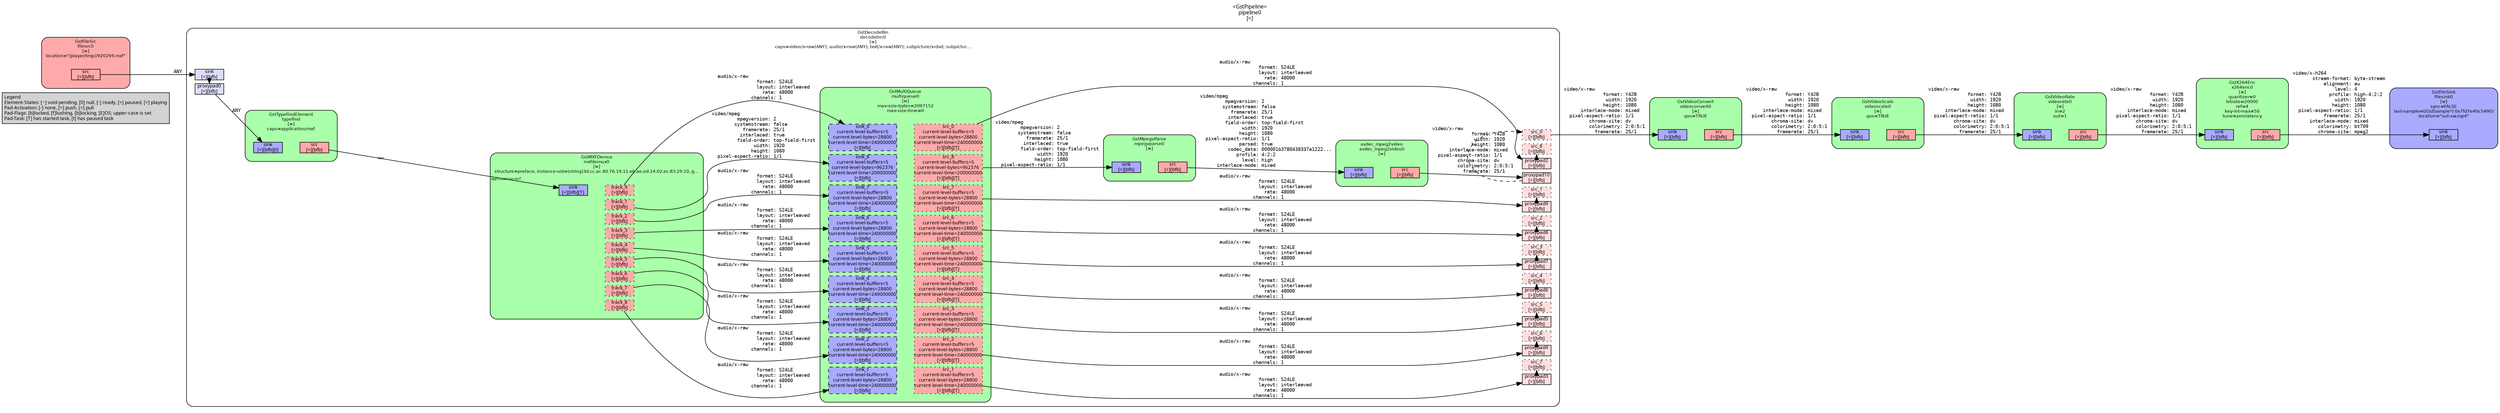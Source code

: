 digraph pipeline {
  rankdir=LR;
  fontname="sans";
  fontsize="10";
  labelloc=t;
  nodesep=.1;
  ranksep=.2;
  label="<GstPipeline>\npipeline0\n[=]";
  node [style="filled,rounded", shape=box, fontsize="9", fontname="sans", margin="0.0,0.0"];
  edge [labelfontsize="6", fontsize="9", fontname="monospace"];
  
  legend [
    pos="0,0!",
    margin="0.05,0.05",
    style="filled",
    label="Legend\lElement-States: [~] void-pending, [0] null, [-] ready, [=] paused, [>] playing\lPad-Activation: [-] none, [>] push, [<] pull\lPad-Flags: [b]locked, [f]lushing, [b]locking, [E]OS; upper-case is set\lPad-Task: [T] has started task, [t] has paused task\l",
  ];
  subgraph cluster_filesink0_0x5634f24ad290 {
    fontname="Bitstream Vera Sans";
    fontsize="8";
    style="filled,rounded";
    color=black;
    label="GstFileSink\nfilesink0\n[=]\nsync=FALSE\nlast-sample=((GstSample*) 0x7fd7e40c5490)\nlocation=\"out-sw.mp4\"";
    subgraph cluster_filesink0_0x5634f24ad290_sink {
      label="";
      style="invis";
      filesink0_0x5634f24ad290_sink_0x5634f2479b50 [color=black, fillcolor="#aaaaff", label="sink\n[>][bfb]", height="0.2", style="filled,solid"];
    }

    fillcolor="#aaaaff";
  }

  subgraph cluster_x264enc0_0x5634f24a9930 {
    fontname="Bitstream Vera Sans";
    fontsize="8";
    style="filled,rounded";
    color=black;
    label="GstX264Enc\nx264enc0\n[=]\nquantizer=0\nbitrate=20000\nref=4\nkey-int-max=50\ntune=zerolatency";
    subgraph cluster_x264enc0_0x5634f24a9930_sink {
      label="";
      style="invis";
      x264enc0_0x5634f24a9930_sink_0x5634f24796b0 [color=black, fillcolor="#aaaaff", label="sink\n[>][bfb]", height="0.2", style="filled,solid"];
    }

    subgraph cluster_x264enc0_0x5634f24a9930_src {
      label="";
      style="invis";
      x264enc0_0x5634f24a9930_src_0x5634f2479900 [color=black, fillcolor="#ffaaaa", label="src\n[>][bfb]", height="0.2", style="filled,solid"];
    }

    x264enc0_0x5634f24a9930_sink_0x5634f24796b0 -> x264enc0_0x5634f24a9930_src_0x5634f2479900 [style="invis"];
    fillcolor="#aaffaa";
  }

  x264enc0_0x5634f24a9930_src_0x5634f2479900 -> filesink0_0x5634f24ad290_sink_0x5634f2479b50 [label="video/x-h264\l       stream-format: byte-stream\l           alignment: au\l               level: 4\l             profile: high-4:2:2\l               width: 1920\l              height: 1080\l  pixel-aspect-ratio: 1/1\l           framerate: 25/1\l      interlace-mode: mixed\l         colorimetry: bt709\l         chroma-site: mpeg2\l"]
  subgraph cluster_videorate0_0x5634f24a32a0 {
    fontname="Bitstream Vera Sans";
    fontsize="8";
    style="filled,rounded";
    color=black;
    label="GstVideoRate\nvideorate0\n[=]\nin=2\nout=1";
    subgraph cluster_videorate0_0x5634f24a32a0_sink {
      label="";
      style="invis";
      videorate0_0x5634f24a32a0_sink_0x5634f2479210 [color=black, fillcolor="#aaaaff", label="sink\n[>][bfb]", height="0.2", style="filled,solid"];
    }

    subgraph cluster_videorate0_0x5634f24a32a0_src {
      label="";
      style="invis";
      videorate0_0x5634f24a32a0_src_0x5634f2479460 [color=black, fillcolor="#ffaaaa", label="src\n[>][bfb]", height="0.2", style="filled,solid"];
    }

    videorate0_0x5634f24a32a0_sink_0x5634f2479210 -> videorate0_0x5634f24a32a0_src_0x5634f2479460 [style="invis"];
    fillcolor="#aaffaa";
  }

  videorate0_0x5634f24a32a0_src_0x5634f2479460 -> x264enc0_0x5634f24a9930_sink_0x5634f24796b0 [label="video/x-raw\l              format: Y42B\l               width: 1920\l              height: 1080\l      interlace-mode: mixed\l  pixel-aspect-ratio: 1/1\l         chroma-site: dv\l         colorimetry: 2:0:5:1\l           framerate: 25/1\l"]
  subgraph cluster_videoscale0_0x5634f24a0a30 {
    fontname="Bitstream Vera Sans";
    fontsize="8";
    style="filled,rounded";
    color=black;
    label="GstVideoScale\nvideoscale0\n[=]\nqos=TRUE";
    subgraph cluster_videoscale0_0x5634f24a0a30_sink {
      label="";
      style="invis";
      videoscale0_0x5634f24a0a30_sink_0x5634f2478d70 [color=black, fillcolor="#aaaaff", label="sink\n[>][bfb]", height="0.2", style="filled,solid"];
    }

    subgraph cluster_videoscale0_0x5634f24a0a30_src {
      label="";
      style="invis";
      videoscale0_0x5634f24a0a30_src_0x5634f2478fc0 [color=black, fillcolor="#ffaaaa", label="src\n[>][bfb]", height="0.2", style="filled,solid"];
    }

    videoscale0_0x5634f24a0a30_sink_0x5634f2478d70 -> videoscale0_0x5634f24a0a30_src_0x5634f2478fc0 [style="invis"];
    fillcolor="#aaffaa";
  }

  videoscale0_0x5634f24a0a30_src_0x5634f2478fc0 -> videorate0_0x5634f24a32a0_sink_0x5634f2479210 [label="video/x-raw\l              format: Y42B\l               width: 1920\l              height: 1080\l      interlace-mode: mixed\l  pixel-aspect-ratio: 1/1\l         chroma-site: dv\l         colorimetry: 2:0:5:1\l           framerate: 25/1\l"]
  subgraph cluster_videoconvert0_0x5634f24991d0 {
    fontname="Bitstream Vera Sans";
    fontsize="8";
    style="filled,rounded";
    color=black;
    label="GstVideoConvert\nvideoconvert0\n[=]\nqos=TRUE";
    subgraph cluster_videoconvert0_0x5634f24991d0_sink {
      label="";
      style="invis";
      videoconvert0_0x5634f24991d0_sink_0x5634f24788d0 [color=black, fillcolor="#aaaaff", label="sink\n[>][bfb]", height="0.2", style="filled,solid"];
    }

    subgraph cluster_videoconvert0_0x5634f24991d0_src {
      label="";
      style="invis";
      videoconvert0_0x5634f24991d0_src_0x5634f2478b20 [color=black, fillcolor="#ffaaaa", label="src\n[>][bfb]", height="0.2", style="filled,solid"];
    }

    videoconvert0_0x5634f24991d0_sink_0x5634f24788d0 -> videoconvert0_0x5634f24991d0_src_0x5634f2478b20 [style="invis"];
    fillcolor="#aaffaa";
  }

  videoconvert0_0x5634f24991d0_src_0x5634f2478b20 -> videoscale0_0x5634f24a0a30_sink_0x5634f2478d70 [label="video/x-raw\l              format: Y42B\l               width: 1920\l              height: 1080\l      interlace-mode: mixed\l  pixel-aspect-ratio: 1/1\l         chroma-site: dv\l         colorimetry: 2:0:5:1\l           framerate: 25/1\l"]
  subgraph cluster_decodebin0_0x5634f2486120 {
    fontname="Bitstream Vera Sans";
    fontsize="8";
    style="filled,rounded";
    color=black;
    label="GstDecodeBin\ndecodebin0\n[=]\ncaps=video/x-raw(ANY); audio/x-raw(ANY); text/x-raw(ANY); subpicture/x-dvd; subpictur…";
    subgraph cluster_decodebin0_0x5634f2486120_sink {
      label="";
      style="invis";
      _proxypad0_0x5634f2492090 [color=black, fillcolor="#ddddff", label="proxypad0\n[<][bfb]", height="0.2", style="filled,solid"];
    decodebin0_0x5634f2486120_sink_0x5634f248e050 -> _proxypad0_0x5634f2492090 [style=dashed, minlen=0]
      decodebin0_0x5634f2486120_sink_0x5634f248e050 [color=black, fillcolor="#ddddff", label="sink\n[<][bfb]", height="0.2", style="filled,solid"];
    }

    subgraph cluster_decodebin0_0x5634f2486120_src {
      label="";
      style="invis";
      _proxypad10_0x7fd8140b85c0 [color=black, fillcolor="#ffdddd", label="proxypad10\n[>][bfb]", height="0.2", style="filled,solid"];
    _proxypad10_0x7fd8140b85c0 -> decodebin0_0x5634f2486120_src_0_0x7fd8140b6880 [style=dashed, minlen=0]
      decodebin0_0x5634f2486120_src_0_0x7fd8140b6880 [color=black, fillcolor="#ffdddd", label="src_0\n[>][bfb]", height="0.2", style="filled,dotted"];
      _proxypad9_0x7fd8140b8360 [color=black, fillcolor="#ffdddd", label="proxypad9\n[>][bfb]", height="0.2", style="filled,solid"];
    _proxypad9_0x7fd8140b8360 -> decodebin0_0x5634f2486120_src_1_0x7fd8140b65f0 [style=dashed, minlen=0]
      decodebin0_0x5634f2486120_src_1_0x7fd8140b65f0 [color=black, fillcolor="#ffdddd", label="src_1\n[>][bfb]", height="0.2", style="filled,dotted"];
      _proxypad8_0x7fd8140b8100 [color=black, fillcolor="#ffdddd", label="proxypad8\n[>][bfb]", height="0.2", style="filled,solid"];
    _proxypad8_0x7fd8140b8100 -> decodebin0_0x5634f2486120_src_2_0x7fd8140b6360 [style=dashed, minlen=0]
      decodebin0_0x5634f2486120_src_2_0x7fd8140b6360 [color=black, fillcolor="#ffdddd", label="src_2\n[>][bfb]", height="0.2", style="filled,dotted"];
      _proxypad7_0x5634f2493d10 [color=black, fillcolor="#ffdddd", label="proxypad7\n[>][bfb]", height="0.2", style="filled,solid"];
    _proxypad7_0x5634f2493d10 -> decodebin0_0x5634f2486120_src_3_0x7fd8140b60d0 [style=dashed, minlen=0]
      decodebin0_0x5634f2486120_src_3_0x7fd8140b60d0 [color=black, fillcolor="#ffdddd", label="src_3\n[>][bfb]", height="0.2", style="filled,dotted"];
      _proxypad6_0x5634f2493ab0 [color=black, fillcolor="#ffdddd", label="proxypad6\n[>][bfb]", height="0.2", style="filled,solid"];
    _proxypad6_0x5634f2493ab0 -> decodebin0_0x5634f2486120_src_4_0x5634f2487d80 [style=dashed, minlen=0]
      decodebin0_0x5634f2486120_src_4_0x5634f2487d80 [color=black, fillcolor="#ffdddd", label="src_4\n[>][bfb]", height="0.2", style="filled,dotted"];
      _proxypad5_0x5634f2493850 [color=black, fillcolor="#ffdddd", label="proxypad5\n[>][bfb]", height="0.2", style="filled,solid"];
    _proxypad5_0x5634f2493850 -> decodebin0_0x5634f2486120_src_5_0x5634f2487af0 [style=dashed, minlen=0]
      decodebin0_0x5634f2486120_src_5_0x5634f2487af0 [color=black, fillcolor="#ffdddd", label="src_5\n[>][bfb]", height="0.2", style="filled,dotted"];
      _proxypad4_0x5634f24935f0 [color=black, fillcolor="#ffdddd", label="proxypad4\n[>][bfb]", height="0.2", style="filled,solid"];
    _proxypad4_0x5634f24935f0 -> decodebin0_0x5634f2486120_src_6_0x5634f2487860 [style=dashed, minlen=0]
      decodebin0_0x5634f2486120_src_6_0x5634f2487860 [color=black, fillcolor="#ffdddd", label="src_6\n[>][bfb]", height="0.2", style="filled,dotted"];
      _proxypad3_0x5634f2493390 [color=black, fillcolor="#ffdddd", label="proxypad3\n[>][bfb]", height="0.2", style="filled,solid"];
    _proxypad3_0x5634f2493390 -> decodebin0_0x5634f2486120_src_7_0x5634f24875d0 [style=dashed, minlen=0]
      decodebin0_0x5634f2486120_src_7_0x5634f24875d0 [color=black, fillcolor="#ffdddd", label="src_7\n[>][bfb]", height="0.2", style="filled,dotted"];
      _proxypad2_0x5634f2492a10 [color=black, fillcolor="#ffdddd", label="proxypad2\n[>][bfb]", height="0.2", style="filled,solid"];
    _proxypad2_0x5634f2492a10 -> decodebin0_0x5634f2486120_src_8_0x5634f2486b90 [style=dashed, minlen=0]
      decodebin0_0x5634f2486120_src_8_0x5634f2486b90 [color=black, fillcolor="#ffdddd", label="src_8\n[>][bfb]", height="0.2", style="filled,dotted"];
    }

    decodebin0_0x5634f2486120_sink_0x5634f248e050 -> decodebin0_0x5634f2486120_src_0_0x7fd8140b6880 [style="invis"];
    fillcolor="#ffffff";
    subgraph cluster_avdec_mpeg2video0_0x7fd7e40d6450 {
      fontname="Bitstream Vera Sans";
      fontsize="8";
      style="filled,rounded";
      color=black;
      label="avdec_mpeg2video\navdec_mpeg2video0\n[=]";
      subgraph cluster_avdec_mpeg2video0_0x7fd7e40d6450_sink {
        label="";
        style="invis";
        avdec_mpeg2video0_0x7fd7e40d6450_sink_0x7fd8140b37b0 [color=black, fillcolor="#aaaaff", label="sink\n[>][bfb]", height="0.2", style="filled,solid"];
      }

      subgraph cluster_avdec_mpeg2video0_0x7fd7e40d6450_src {
        label="";
        style="invis";
        avdec_mpeg2video0_0x7fd7e40d6450_src_0x7fd8140b3a00 [color=black, fillcolor="#ffaaaa", label="src\n[>][bfb]", height="0.2", style="filled,solid"];
      }

      avdec_mpeg2video0_0x7fd7e40d6450_sink_0x7fd8140b37b0 -> avdec_mpeg2video0_0x7fd7e40d6450_src_0x7fd8140b3a00 [style="invis"];
      fillcolor="#aaffaa";
    }

    avdec_mpeg2video0_0x7fd7e40d6450_src_0x7fd8140b3a00 -> _proxypad10_0x7fd8140b85c0 [label="video/x-raw\l              format: Y42B\l               width: 1920\l              height: 1080\l      interlace-mode: mixed\l  pixel-aspect-ratio: 1/1\l         chroma-site: dv\l         colorimetry: 2:0:5:1\l           framerate: 25/1\l"]
    subgraph cluster_mpegvparse0_0x7fd8140c0d80 {
      fontname="Bitstream Vera Sans";
      fontsize="8";
      style="filled,rounded";
      color=black;
      label="GstMpegvParse\nmpegvparse0\n[=]";
      subgraph cluster_mpegvparse0_0x7fd8140c0d80_sink {
        label="";
        style="invis";
        mpegvparse0_0x7fd8140c0d80_sink_0x7fd8140b3310 [color=black, fillcolor="#aaaaff", label="sink\n[>][bfb]", height="0.2", style="filled,solid"];
      }

      subgraph cluster_mpegvparse0_0x7fd8140c0d80_src {
        label="";
        style="invis";
        mpegvparse0_0x7fd8140c0d80_src_0x7fd8140b3560 [color=black, fillcolor="#ffaaaa", label="src\n[>][bfb]", height="0.2", style="filled,solid"];
      }

      mpegvparse0_0x7fd8140c0d80_sink_0x7fd8140b3310 -> mpegvparse0_0x7fd8140c0d80_src_0x7fd8140b3560 [style="invis"];
      fillcolor="#aaffaa";
    }

    mpegvparse0_0x7fd8140c0d80_src_0x7fd8140b3560 -> avdec_mpeg2video0_0x7fd7e40d6450_sink_0x7fd8140b37b0 [label="video/mpeg\l         mpegversion: 2\l        systemstream: false\l           framerate: 25/1\l          interlaced: true\l         field-order: top-field-first\l               width: 1920\l              height: 1080\l  pixel-aspect-ratio: 1/1\l              parsed: true\l          codec_data: 000001b3780438337a1222...\l             profile: 4:2:2\l               level: high\l      interlace-mode: mixed\l"]
    subgraph cluster_multiqueue0_0x7fd81401d1d0 {
      fontname="Bitstream Vera Sans";
      fontsize="8";
      style="filled,rounded";
      color=black;
      label="GstMultiQueue\nmultiqueue0\n[=]\nmax-size-bytes=2097152\nmax-size-time=0";
      subgraph cluster_multiqueue0_0x7fd81401d1d0_sink {
        label="";
        style="invis";
        multiqueue0_0x7fd81401d1d0_sink_0_0x7fd8180a0760 [color=black, fillcolor="#aaaaff", label="sink_0\ncurrent-level-buffers=5\ncurrent-level-bytes=28800\ncurrent-level-time=240000000\n[>][bfb]", height="0.2", style="filled,dashed"];
        multiqueue0_0x7fd81401d1d0_sink_1_0x7fd8180a0c00 [color=black, fillcolor="#aaaaff", label="sink_1\ncurrent-level-buffers=5\ncurrent-level-bytes=28800\ncurrent-level-time=240000000\n[>][bfb]", height="0.2", style="filled,dashed"];
        multiqueue0_0x7fd81401d1d0_sink_2_0x7fd8180a10a0 [color=black, fillcolor="#aaaaff", label="sink_2\ncurrent-level-buffers=5\ncurrent-level-bytes=28800\ncurrent-level-time=240000000\n[>][bfb]", height="0.2", style="filled,dashed"];
        multiqueue0_0x7fd81401d1d0_sink_3_0x7fd8180a1540 [color=black, fillcolor="#aaaaff", label="sink_3\ncurrent-level-buffers=5\ncurrent-level-bytes=28800\ncurrent-level-time=240000000\n[>][bfb]", height="0.2", style="filled,dashed"];
        multiqueue0_0x7fd81401d1d0_sink_4_0x7fd8180a19e0 [color=black, fillcolor="#aaaaff", label="sink_4\ncurrent-level-buffers=5\ncurrent-level-bytes=28800\ncurrent-level-time=240000000\n[>][bfb]", height="0.2", style="filled,dashed"];
        multiqueue0_0x7fd81401d1d0_sink_5_0x7fd8140b2090 [color=black, fillcolor="#aaaaff", label="sink_5\ncurrent-level-buffers=5\ncurrent-level-bytes=28800\ncurrent-level-time=240000000\n[>][bfb]", height="0.2", style="filled,dashed"];
        multiqueue0_0x7fd81401d1d0_sink_6_0x7fd8140b2530 [color=black, fillcolor="#aaaaff", label="sink_6\ncurrent-level-buffers=5\ncurrent-level-bytes=28800\ncurrent-level-time=240000000\n[>][bfb]", height="0.2", style="filled,dashed"];
        multiqueue0_0x7fd81401d1d0_sink_7_0x7fd8140b29d0 [color=black, fillcolor="#aaaaff", label="sink_7\ncurrent-level-buffers=5\ncurrent-level-bytes=28800\ncurrent-level-time=240000000\n[>][bfb]", height="0.2", style="filled,dashed"];
        multiqueue0_0x7fd81401d1d0_sink_8_0x7fd8140b2e70 [color=black, fillcolor="#aaaaff", label="sink_8\ncurrent-level-buffers=5\ncurrent-level-bytes=962376\ncurrent-level-time=200000000\n[>][bfb]", height="0.2", style="filled,dashed"];
      }

      subgraph cluster_multiqueue0_0x7fd81401d1d0_src {
        label="";
        style="invis";
        multiqueue0_0x7fd81401d1d0_src_0_0x7fd8180a09b0 [color=black, fillcolor="#ffaaaa", label="src_0\ncurrent-level-buffers=5\ncurrent-level-bytes=28800\ncurrent-level-time=240000000\n[>][bfb][T]", height="0.2", style="filled,dotted"];
        multiqueue0_0x7fd81401d1d0_src_1_0x7fd8180a0e50 [color=black, fillcolor="#ffaaaa", label="src_1\ncurrent-level-buffers=5\ncurrent-level-bytes=28800\ncurrent-level-time=240000000\n[>][bfb][T]", height="0.2", style="filled,dotted"];
        multiqueue0_0x7fd81401d1d0_src_2_0x7fd8180a12f0 [color=black, fillcolor="#ffaaaa", label="src_2\ncurrent-level-buffers=5\ncurrent-level-bytes=28800\ncurrent-level-time=240000000\n[>][bfb][T]", height="0.2", style="filled,dotted"];
        multiqueue0_0x7fd81401d1d0_src_3_0x7fd8180a1790 [color=black, fillcolor="#ffaaaa", label="src_3\ncurrent-level-buffers=5\ncurrent-level-bytes=28800\ncurrent-level-time=240000000\n[>][bfb][T]", height="0.2", style="filled,dotted"];
        multiqueue0_0x7fd81401d1d0_src_4_0x7fd8180a1c30 [color=black, fillcolor="#ffaaaa", label="src_4\ncurrent-level-buffers=5\ncurrent-level-bytes=28800\ncurrent-level-time=240000000\n[>][bfb][T]", height="0.2", style="filled,dotted"];
        multiqueue0_0x7fd81401d1d0_src_5_0x7fd8140b22e0 [color=black, fillcolor="#ffaaaa", label="src_5\ncurrent-level-buffers=5\ncurrent-level-bytes=28800\ncurrent-level-time=240000000\n[>][bfb][T]", height="0.2", style="filled,dotted"];
        multiqueue0_0x7fd81401d1d0_src_6_0x7fd8140b2780 [color=black, fillcolor="#ffaaaa", label="src_6\ncurrent-level-buffers=5\ncurrent-level-bytes=28800\ncurrent-level-time=240000000\n[>][bfb][T]", height="0.2", style="filled,dotted"];
        multiqueue0_0x7fd81401d1d0_src_7_0x7fd8140b2c20 [color=black, fillcolor="#ffaaaa", label="src_7\ncurrent-level-buffers=5\ncurrent-level-bytes=28800\ncurrent-level-time=240000000\n[>][bfb][T]", height="0.2", style="filled,dotted"];
        multiqueue0_0x7fd81401d1d0_src_8_0x7fd8140b30c0 [color=black, fillcolor="#ffaaaa", label="src_8\ncurrent-level-buffers=5\ncurrent-level-bytes=962376\ncurrent-level-time=200000000\n[>][bfb][T]", height="0.2", style="filled,dotted"];
      }

      multiqueue0_0x7fd81401d1d0_sink_0_0x7fd8180a0760 -> multiqueue0_0x7fd81401d1d0_src_0_0x7fd8180a09b0 [style="invis"];
      fillcolor="#aaffaa";
    }

    multiqueue0_0x7fd81401d1d0_src_0_0x7fd8180a09b0 -> _proxypad2_0x5634f2492a10 [label="audio/x-raw\l              format: S24LE\l              layout: interleaved\l                rate: 48000\l            channels: 1\l"]
    multiqueue0_0x7fd81401d1d0_src_1_0x7fd8180a0e50 -> _proxypad3_0x5634f2493390 [label="audio/x-raw\l              format: S24LE\l              layout: interleaved\l                rate: 48000\l            channels: 1\l"]
    multiqueue0_0x7fd81401d1d0_src_2_0x7fd8180a12f0 -> _proxypad4_0x5634f24935f0 [label="audio/x-raw\l              format: S24LE\l              layout: interleaved\l                rate: 48000\l            channels: 1\l"]
    multiqueue0_0x7fd81401d1d0_src_3_0x7fd8180a1790 -> _proxypad5_0x5634f2493850 [label="audio/x-raw\l              format: S24LE\l              layout: interleaved\l                rate: 48000\l            channels: 1\l"]
    multiqueue0_0x7fd81401d1d0_src_4_0x7fd8180a1c30 -> _proxypad6_0x5634f2493ab0 [label="audio/x-raw\l              format: S24LE\l              layout: interleaved\l                rate: 48000\l            channels: 1\l"]
    multiqueue0_0x7fd81401d1d0_src_5_0x7fd8140b22e0 -> _proxypad7_0x5634f2493d10 [label="audio/x-raw\l              format: S24LE\l              layout: interleaved\l                rate: 48000\l            channels: 1\l"]
    multiqueue0_0x7fd81401d1d0_src_6_0x7fd8140b2780 -> _proxypad8_0x7fd8140b8100 [label="audio/x-raw\l              format: S24LE\l              layout: interleaved\l                rate: 48000\l            channels: 1\l"]
    multiqueue0_0x7fd81401d1d0_src_7_0x7fd8140b2c20 -> _proxypad9_0x7fd8140b8360 [label="audio/x-raw\l              format: S24LE\l              layout: interleaved\l                rate: 48000\l            channels: 1\l"]
    multiqueue0_0x7fd81401d1d0_src_8_0x7fd8140b30c0 -> mpegvparse0_0x7fd8140c0d80_sink_0x7fd8140b3310 [label="video/mpeg\l         mpegversion: 2\l        systemstream: false\l           framerate: 25/1\l          interlaced: true\l         field-order: top-field-first\l               width: 1920\l              height: 1080\l  pixel-aspect-ratio: 1/1\l"]
    subgraph cluster_mxfdemux0_0x5634f2486dd0 {
      fontname="Bitstream Vera Sans";
      fontsize="8";
      style="filled,rounded";
      color=black;
      label="GstMXFDemux\nmxfdemux0\n[=]\nstructure=preface, instance-uid=(string)3d.cc.ac.40.76.19.11.eb.ae.ed.14.02.ec.83.29.10, g…";
      subgraph cluster_mxfdemux0_0x5634f2486dd0_sink {
        label="";
        style="invis";
        mxfdemux0_0x5634f2486dd0_sink_0x5634f2479da0 [color=black, fillcolor="#aaaaff", label="sink\n[<][bfb][T]", height="0.2", style="filled,solid"];
      }

      subgraph cluster_mxfdemux0_0x5634f2486dd0_src {
        label="";
        style="invis";
        mxfdemux0_0x5634f2486dd0_track_9_0x7fd81404d820 [color=black, fillcolor="#ffaaaa", label="track_9\n[>][bfb]", height="0.2", style="filled,dotted"];
        mxfdemux0_0x5634f2486dd0_track_8_0x7fd81404d530 [color=black, fillcolor="#ffaaaa", label="track_8\n[>][bfb]", height="0.2", style="filled,dotted"];
        mxfdemux0_0x5634f2486dd0_track_7_0x7fd81404d240 [color=black, fillcolor="#ffaaaa", label="track_7\n[>][bfb]", height="0.2", style="filled,dotted"];
        mxfdemux0_0x5634f2486dd0_track_6_0x7fd81404cf50 [color=black, fillcolor="#ffaaaa", label="track_6\n[>][bfb]", height="0.2", style="filled,dotted"];
        mxfdemux0_0x5634f2486dd0_track_5_0x7fd81404cc60 [color=black, fillcolor="#ffaaaa", label="track_5\n[>][bfb]", height="0.2", style="filled,dotted"];
        mxfdemux0_0x5634f2486dd0_track_4_0x7fd81404c970 [color=black, fillcolor="#ffaaaa", label="track_4\n[>][bfb]", height="0.2", style="filled,dotted"];
        mxfdemux0_0x5634f2486dd0_track_3_0x7fd81404c680 [color=black, fillcolor="#ffaaaa", label="track_3\n[>][bfb]", height="0.2", style="filled,dotted"];
        mxfdemux0_0x5634f2486dd0_track_2_0x7fd81404c390 [color=black, fillcolor="#ffaaaa", label="track_2\n[>][bfb]", height="0.2", style="filled,dotted"];
        mxfdemux0_0x5634f2486dd0_track_1_0x7fd81404c0a0 [color=black, fillcolor="#ffaaaa", label="track_1\n[>][bfb]", height="0.2", style="filled,dotted"];
      }

      mxfdemux0_0x5634f2486dd0_sink_0x5634f2479da0 -> mxfdemux0_0x5634f2486dd0_track_9_0x7fd81404d820 [style="invis"];
      fillcolor="#aaffaa";
    }

    mxfdemux0_0x5634f2486dd0_track_9_0x7fd81404d820 -> multiqueue0_0x7fd81401d1d0_sink_0_0x7fd8180a0760 [label="audio/x-raw\l              format: S24LE\l              layout: interleaved\l                rate: 48000\l            channels: 1\l"]
    mxfdemux0_0x5634f2486dd0_track_8_0x7fd81404d530 -> multiqueue0_0x7fd81401d1d0_sink_1_0x7fd8180a0c00 [label="audio/x-raw\l              format: S24LE\l              layout: interleaved\l                rate: 48000\l            channels: 1\l"]
    mxfdemux0_0x5634f2486dd0_track_7_0x7fd81404d240 -> multiqueue0_0x7fd81401d1d0_sink_2_0x7fd8180a10a0 [label="audio/x-raw\l              format: S24LE\l              layout: interleaved\l                rate: 48000\l            channels: 1\l"]
    mxfdemux0_0x5634f2486dd0_track_6_0x7fd81404cf50 -> multiqueue0_0x7fd81401d1d0_sink_3_0x7fd8180a1540 [label="audio/x-raw\l              format: S24LE\l              layout: interleaved\l                rate: 48000\l            channels: 1\l"]
    mxfdemux0_0x5634f2486dd0_track_5_0x7fd81404cc60 -> multiqueue0_0x7fd81401d1d0_sink_4_0x7fd8180a19e0 [label="audio/x-raw\l              format: S24LE\l              layout: interleaved\l                rate: 48000\l            channels: 1\l"]
    mxfdemux0_0x5634f2486dd0_track_4_0x7fd81404c970 -> multiqueue0_0x7fd81401d1d0_sink_5_0x7fd8140b2090 [label="audio/x-raw\l              format: S24LE\l              layout: interleaved\l                rate: 48000\l            channels: 1\l"]
    mxfdemux0_0x5634f2486dd0_track_3_0x7fd81404c680 -> multiqueue0_0x7fd81401d1d0_sink_6_0x7fd8140b2530 [label="audio/x-raw\l              format: S24LE\l              layout: interleaved\l                rate: 48000\l            channels: 1\l"]
    mxfdemux0_0x5634f2486dd0_track_2_0x7fd81404c390 -> multiqueue0_0x7fd81401d1d0_sink_7_0x7fd8140b29d0 [label="audio/x-raw\l              format: S24LE\l              layout: interleaved\l                rate: 48000\l            channels: 1\l"]
    mxfdemux0_0x5634f2486dd0_track_1_0x7fd81404c0a0 -> multiqueue0_0x7fd81401d1d0_sink_8_0x7fd8140b2e70 [label="video/mpeg\l         mpegversion: 2\l        systemstream: false\l           framerate: 25/1\l          interlaced: true\l         field-order: top-field-first\l               width: 1920\l              height: 1080\l  pixel-aspect-ratio: 1/1\l"]
    subgraph cluster_typefind_0x5634f2488040 {
      fontname="Bitstream Vera Sans";
      fontsize="8";
      style="filled,rounded";
      color=black;
      label="GstTypeFindElement\ntypefind\n[=]\ncaps=application/mxf";
      subgraph cluster_typefind_0x5634f2488040_sink {
        label="";
        style="invis";
        typefind_0x5634f2488040_sink_0x5634f2478430 [color=black, fillcolor="#aaaaff", label="sink\n[<][bfb][t]", height="0.2", style="filled,solid"];
      }

      subgraph cluster_typefind_0x5634f2488040_src {
        label="";
        style="invis";
        typefind_0x5634f2488040_src_0x5634f2478680 [color=black, fillcolor="#ffaaaa", label="src\n[<][bfb]", height="0.2", style="filled,solid"];
      }

      typefind_0x5634f2488040_sink_0x5634f2478430 -> typefind_0x5634f2488040_src_0x5634f2478680 [style="invis"];
      fillcolor="#aaffaa";
    }

    _proxypad0_0x5634f2492090 -> typefind_0x5634f2488040_sink_0x5634f2478430 [label="ANY"]
    typefind_0x5634f2488040_src_0x5634f2478680 -> mxfdemux0_0x5634f2486dd0_sink_0x5634f2479da0 [labeldistance="10", labelangle="0", label="                                                  ", taillabel="ANY", headlabel="application/mxf\l"]
  }

  decodebin0_0x5634f2486120_src_0_0x7fd8140b6880 -> videoconvert0_0x5634f24991d0_sink_0x5634f24788d0 [label="video/x-raw\l              format: Y42B\l               width: 1920\l              height: 1080\l      interlace-mode: mixed\l  pixel-aspect-ratio: 1/1\l         chroma-site: dv\l         colorimetry: 2:0:5:1\l           framerate: 25/1\l"]
  subgraph cluster_filesrc0_0x5634f2476320 {
    fontname="Bitstream Vera Sans";
    fontsize="8";
    style="filled,rounded";
    color=black;
    label="GstFileSrc\nfilesrc0\n[=]\nlocation=\"/player/tmp//920294.mxf\"";
    subgraph cluster_filesrc0_0x5634f2476320_src {
      label="";
      style="invis";
      filesrc0_0x5634f2476320_src_0x5634f24781e0 [color=black, fillcolor="#ffaaaa", label="src\n[<][bfb]", height="0.2", style="filled,solid"];
    }

    fillcolor="#ffaaaa";
  }

  filesrc0_0x5634f2476320_src_0x5634f24781e0 -> decodebin0_0x5634f2486120_sink_0x5634f248e050 [label="ANY"]
}
